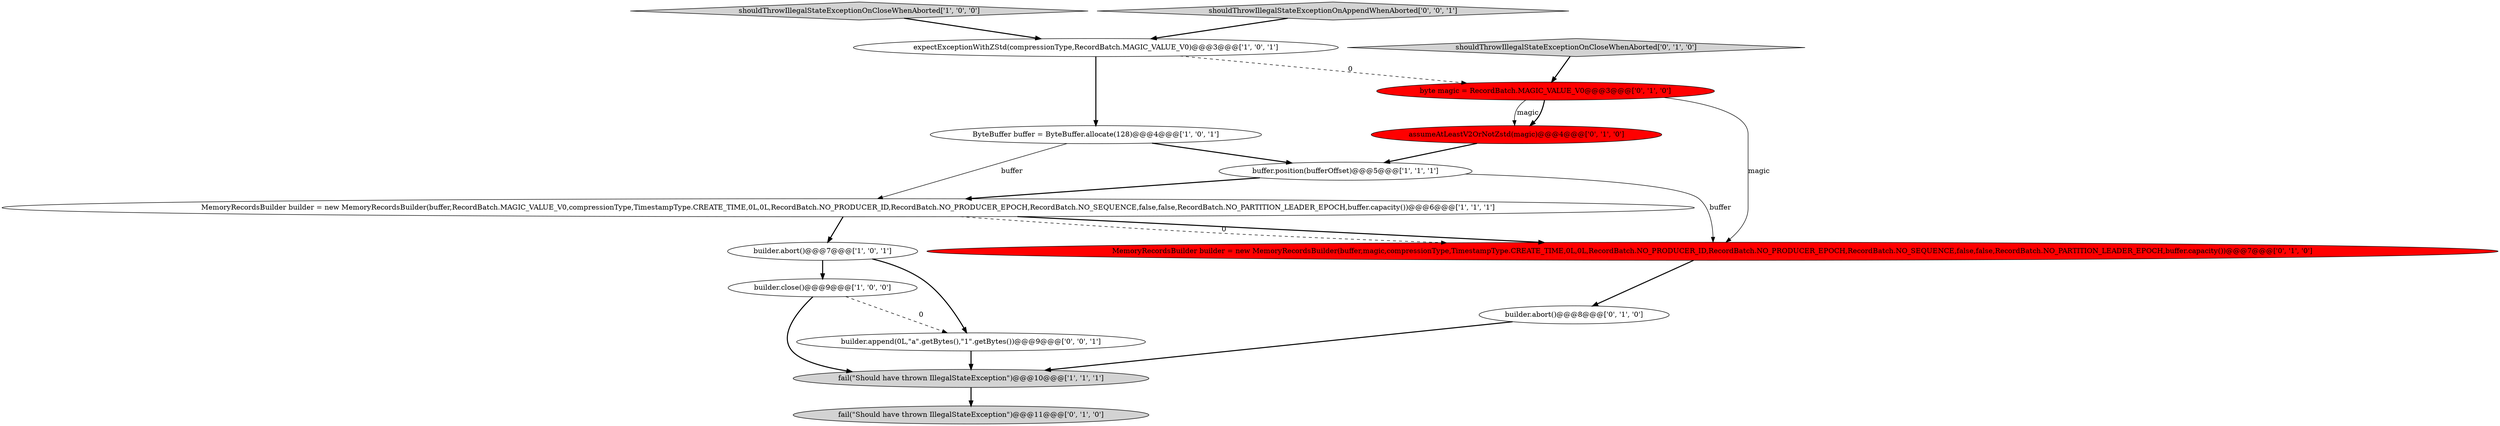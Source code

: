 digraph {
14 [style = filled, label = "builder.append(0L,\"a\".getBytes(),\"1\".getBytes())@@@9@@@['0', '0', '1']", fillcolor = white, shape = ellipse image = "AAA0AAABBB3BBB"];
7 [style = filled, label = "ByteBuffer buffer = ByteBuffer.allocate(128)@@@4@@@['1', '0', '1']", fillcolor = white, shape = ellipse image = "AAA0AAABBB1BBB"];
3 [style = filled, label = "builder.abort()@@@7@@@['1', '0', '1']", fillcolor = white, shape = ellipse image = "AAA0AAABBB1BBB"];
12 [style = filled, label = "MemoryRecordsBuilder builder = new MemoryRecordsBuilder(buffer,magic,compressionType,TimestampType.CREATE_TIME,0L,0L,RecordBatch.NO_PRODUCER_ID,RecordBatch.NO_PRODUCER_EPOCH,RecordBatch.NO_SEQUENCE,false,false,RecordBatch.NO_PARTITION_LEADER_EPOCH,buffer.capacity())@@@7@@@['0', '1', '0']", fillcolor = red, shape = ellipse image = "AAA1AAABBB2BBB"];
4 [style = filled, label = "shouldThrowIllegalStateExceptionOnCloseWhenAborted['1', '0', '0']", fillcolor = lightgray, shape = diamond image = "AAA0AAABBB1BBB"];
1 [style = filled, label = "fail(\"Should have thrown IllegalStateException\")@@@10@@@['1', '1', '1']", fillcolor = lightgray, shape = ellipse image = "AAA0AAABBB1BBB"];
6 [style = filled, label = "expectExceptionWithZStd(compressionType,RecordBatch.MAGIC_VALUE_V0)@@@3@@@['1', '0', '1']", fillcolor = white, shape = ellipse image = "AAA0AAABBB1BBB"];
10 [style = filled, label = "shouldThrowIllegalStateExceptionOnCloseWhenAborted['0', '1', '0']", fillcolor = lightgray, shape = diamond image = "AAA0AAABBB2BBB"];
13 [style = filled, label = "fail(\"Should have thrown IllegalStateException\")@@@11@@@['0', '1', '0']", fillcolor = lightgray, shape = ellipse image = "AAA0AAABBB2BBB"];
0 [style = filled, label = "MemoryRecordsBuilder builder = new MemoryRecordsBuilder(buffer,RecordBatch.MAGIC_VALUE_V0,compressionType,TimestampType.CREATE_TIME,0L,0L,RecordBatch.NO_PRODUCER_ID,RecordBatch.NO_PRODUCER_EPOCH,RecordBatch.NO_SEQUENCE,false,false,RecordBatch.NO_PARTITION_LEADER_EPOCH,buffer.capacity())@@@6@@@['1', '1', '1']", fillcolor = white, shape = ellipse image = "AAA0AAABBB1BBB"];
11 [style = filled, label = "byte magic = RecordBatch.MAGIC_VALUE_V0@@@3@@@['0', '1', '0']", fillcolor = red, shape = ellipse image = "AAA1AAABBB2BBB"];
15 [style = filled, label = "shouldThrowIllegalStateExceptionOnAppendWhenAborted['0', '0', '1']", fillcolor = lightgray, shape = diamond image = "AAA0AAABBB3BBB"];
5 [style = filled, label = "buffer.position(bufferOffset)@@@5@@@['1', '1', '1']", fillcolor = white, shape = ellipse image = "AAA0AAABBB1BBB"];
9 [style = filled, label = "builder.abort()@@@8@@@['0', '1', '0']", fillcolor = white, shape = ellipse image = "AAA0AAABBB2BBB"];
8 [style = filled, label = "assumeAtLeastV2OrNotZstd(magic)@@@4@@@['0', '1', '0']", fillcolor = red, shape = ellipse image = "AAA1AAABBB2BBB"];
2 [style = filled, label = "builder.close()@@@9@@@['1', '0', '0']", fillcolor = white, shape = ellipse image = "AAA0AAABBB1BBB"];
0->3 [style = bold, label=""];
4->6 [style = bold, label=""];
2->1 [style = bold, label=""];
7->0 [style = solid, label="buffer"];
0->12 [style = bold, label=""];
3->14 [style = bold, label=""];
6->11 [style = dashed, label="0"];
15->6 [style = bold, label=""];
11->8 [style = solid, label="magic"];
0->12 [style = dashed, label="0"];
12->9 [style = bold, label=""];
1->13 [style = bold, label=""];
14->1 [style = bold, label=""];
7->5 [style = bold, label=""];
2->14 [style = dashed, label="0"];
3->2 [style = bold, label=""];
5->0 [style = bold, label=""];
8->5 [style = bold, label=""];
11->8 [style = bold, label=""];
11->12 [style = solid, label="magic"];
6->7 [style = bold, label=""];
9->1 [style = bold, label=""];
5->12 [style = solid, label="buffer"];
10->11 [style = bold, label=""];
}
